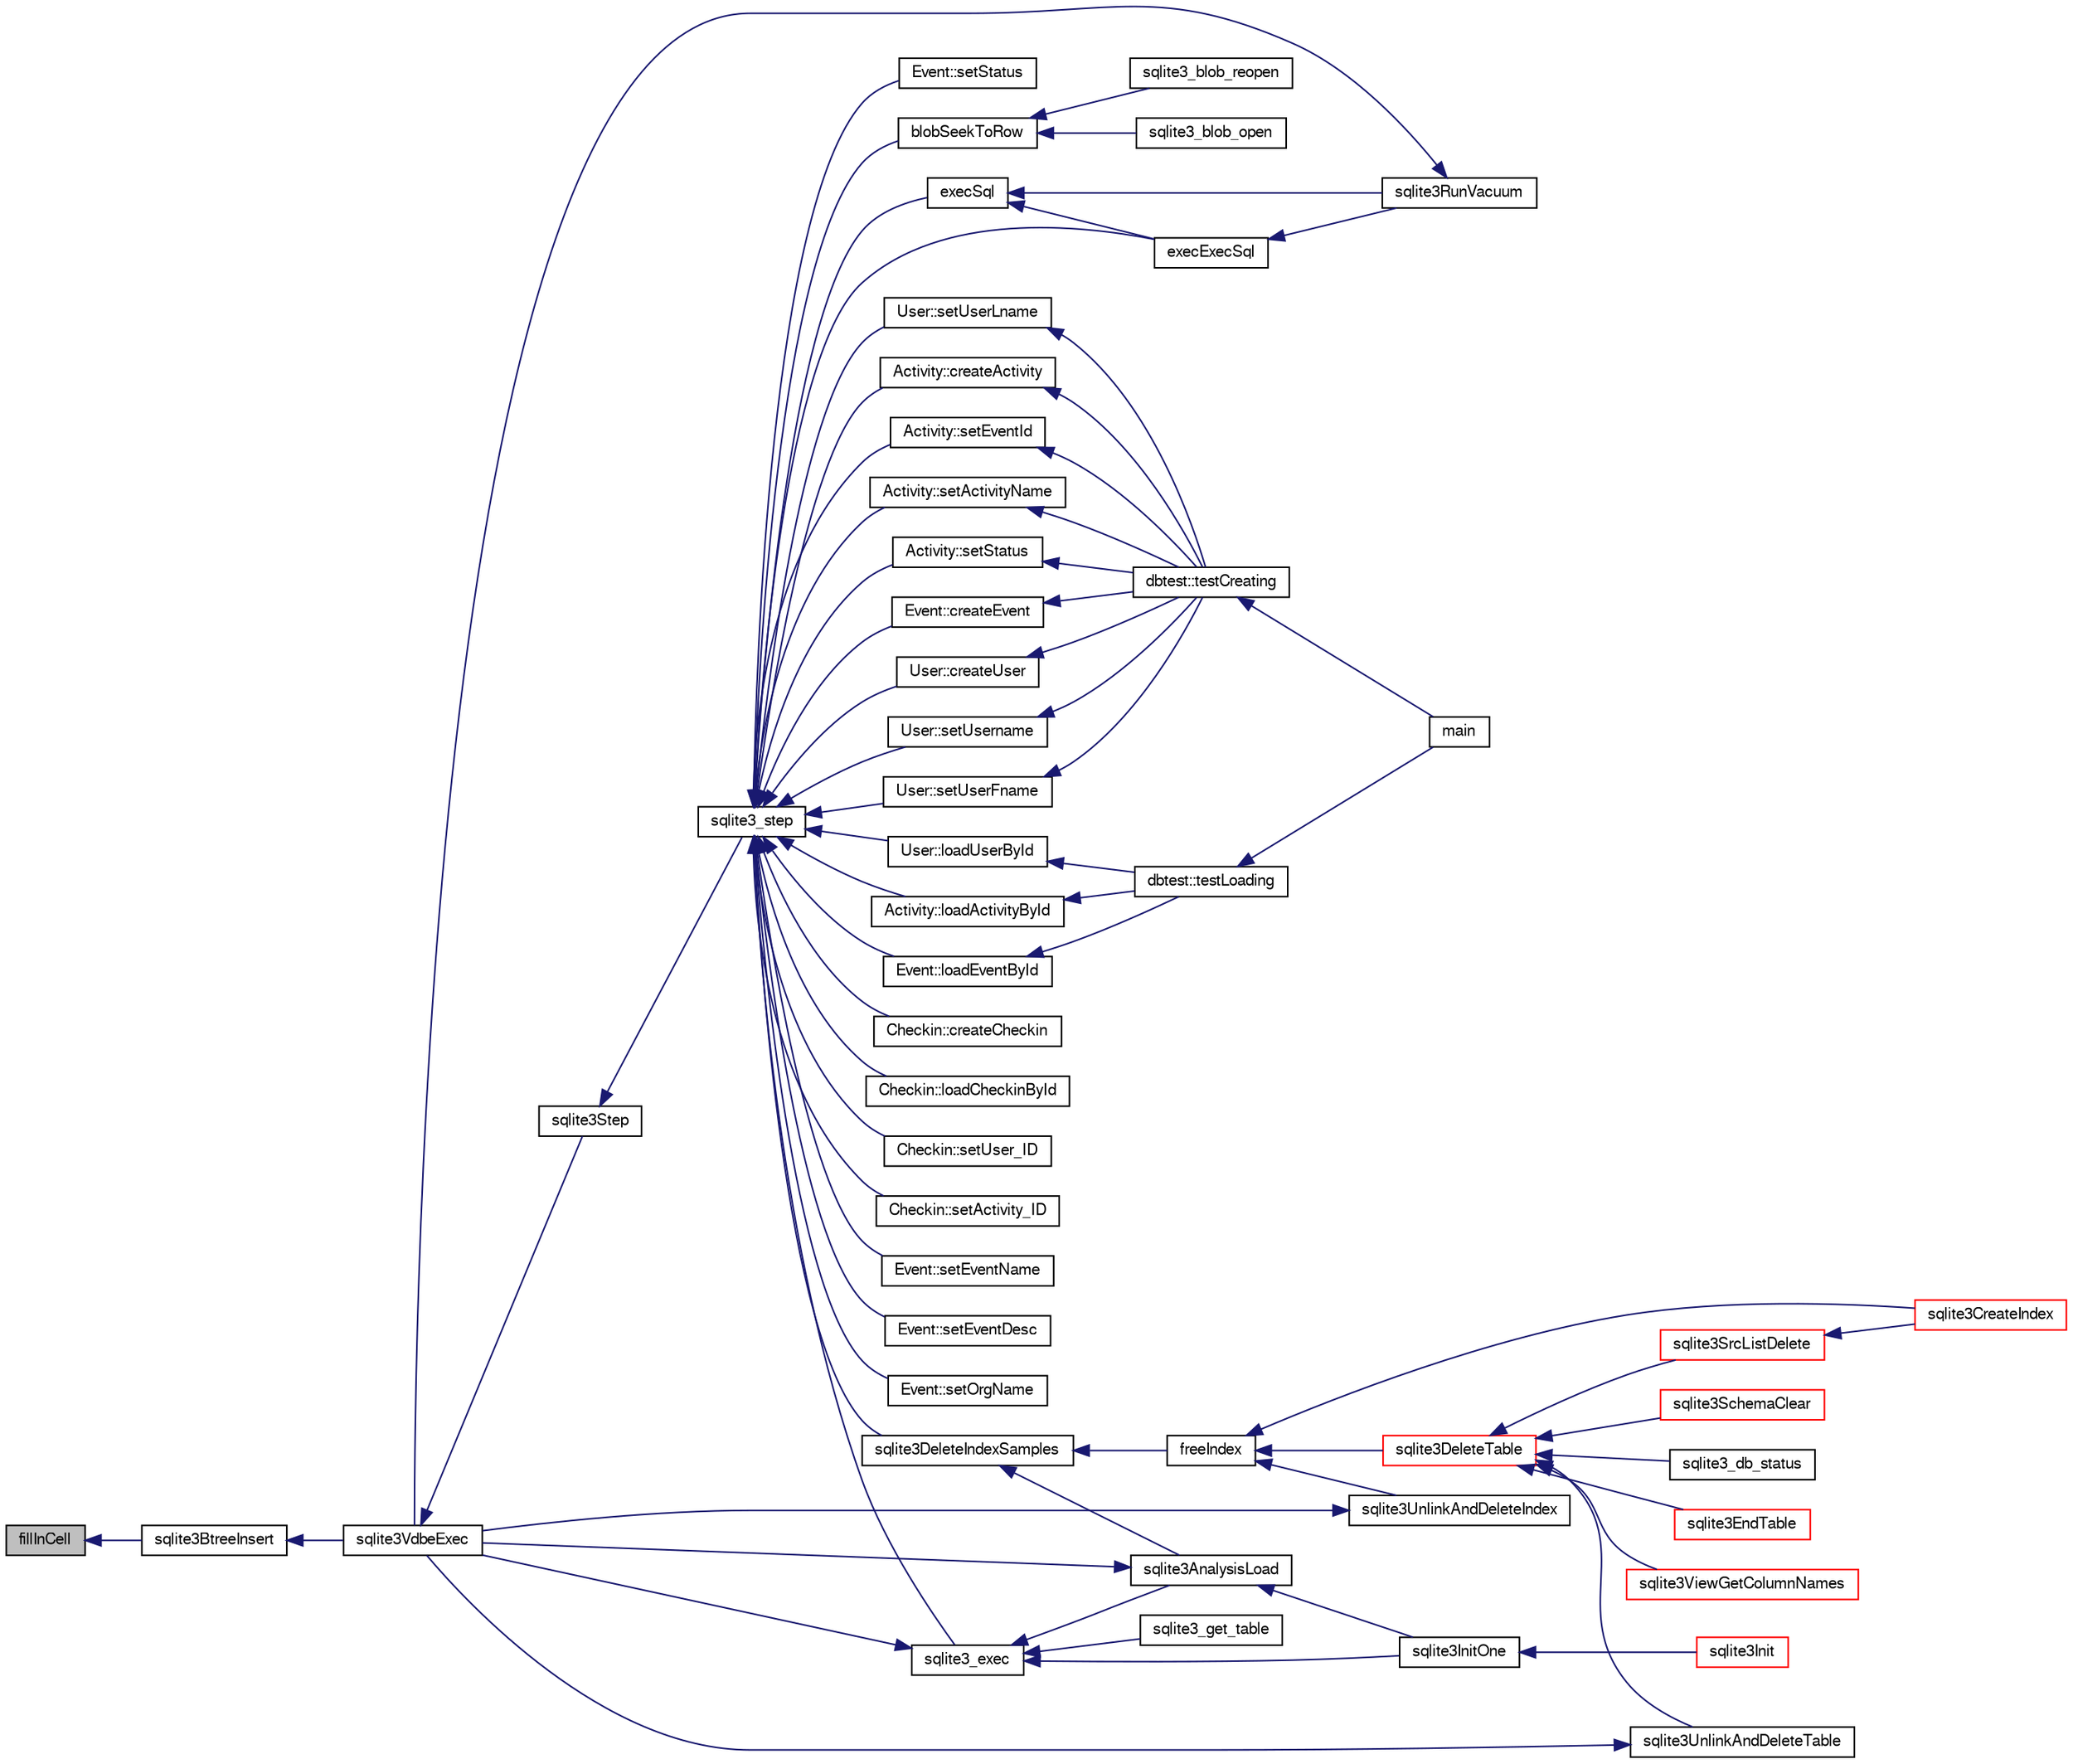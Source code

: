 digraph "fillInCell"
{
  edge [fontname="FreeSans",fontsize="10",labelfontname="FreeSans",labelfontsize="10"];
  node [fontname="FreeSans",fontsize="10",shape=record];
  rankdir="LR";
  Node108114 [label="fillInCell",height=0.2,width=0.4,color="black", fillcolor="grey75", style="filled", fontcolor="black"];
  Node108114 -> Node108115 [dir="back",color="midnightblue",fontsize="10",style="solid",fontname="FreeSans"];
  Node108115 [label="sqlite3BtreeInsert",height=0.2,width=0.4,color="black", fillcolor="white", style="filled",URL="$sqlite3_8c.html#aa6c6b68ed28d38984e5fa329794d7f02"];
  Node108115 -> Node108116 [dir="back",color="midnightblue",fontsize="10",style="solid",fontname="FreeSans"];
  Node108116 [label="sqlite3VdbeExec",height=0.2,width=0.4,color="black", fillcolor="white", style="filled",URL="$sqlite3_8c.html#a8ce40a614bdc56719c4d642b1e4dfb21"];
  Node108116 -> Node108117 [dir="back",color="midnightblue",fontsize="10",style="solid",fontname="FreeSans"];
  Node108117 [label="sqlite3Step",height=0.2,width=0.4,color="black", fillcolor="white", style="filled",URL="$sqlite3_8c.html#a3f2872e873e2758a4beedad1d5113554"];
  Node108117 -> Node108118 [dir="back",color="midnightblue",fontsize="10",style="solid",fontname="FreeSans"];
  Node108118 [label="sqlite3_step",height=0.2,width=0.4,color="black", fillcolor="white", style="filled",URL="$sqlite3_8h.html#ac1e491ce36b7471eb28387f7d3c74334"];
  Node108118 -> Node108119 [dir="back",color="midnightblue",fontsize="10",style="solid",fontname="FreeSans"];
  Node108119 [label="Activity::createActivity",height=0.2,width=0.4,color="black", fillcolor="white", style="filled",URL="$classActivity.html#a813cc5e52c14ab49b39014c134e3425b"];
  Node108119 -> Node108120 [dir="back",color="midnightblue",fontsize="10",style="solid",fontname="FreeSans"];
  Node108120 [label="dbtest::testCreating",height=0.2,width=0.4,color="black", fillcolor="white", style="filled",URL="$classdbtest.html#a8193e88a7df657069c8a6bd09c8243b7"];
  Node108120 -> Node108121 [dir="back",color="midnightblue",fontsize="10",style="solid",fontname="FreeSans"];
  Node108121 [label="main",height=0.2,width=0.4,color="black", fillcolor="white", style="filled",URL="$test_8cpp.html#ae66f6b31b5ad750f1fe042a706a4e3d4"];
  Node108118 -> Node108122 [dir="back",color="midnightblue",fontsize="10",style="solid",fontname="FreeSans"];
  Node108122 [label="Activity::loadActivityById",height=0.2,width=0.4,color="black", fillcolor="white", style="filled",URL="$classActivity.html#abe4ffb4f08a47212ebf9013259d9e7fd"];
  Node108122 -> Node108123 [dir="back",color="midnightblue",fontsize="10",style="solid",fontname="FreeSans"];
  Node108123 [label="dbtest::testLoading",height=0.2,width=0.4,color="black", fillcolor="white", style="filled",URL="$classdbtest.html#a6f98d82a2c8e2b9040848763504ddae1"];
  Node108123 -> Node108121 [dir="back",color="midnightblue",fontsize="10",style="solid",fontname="FreeSans"];
  Node108118 -> Node108124 [dir="back",color="midnightblue",fontsize="10",style="solid",fontname="FreeSans"];
  Node108124 [label="Activity::setEventId",height=0.2,width=0.4,color="black", fillcolor="white", style="filled",URL="$classActivity.html#adb1d0fd0d08f473e068f0a4086bfa9ca"];
  Node108124 -> Node108120 [dir="back",color="midnightblue",fontsize="10",style="solid",fontname="FreeSans"];
  Node108118 -> Node108125 [dir="back",color="midnightblue",fontsize="10",style="solid",fontname="FreeSans"];
  Node108125 [label="Activity::setActivityName",height=0.2,width=0.4,color="black", fillcolor="white", style="filled",URL="$classActivity.html#a62dc3737b33915a36086f9dd26d16a81"];
  Node108125 -> Node108120 [dir="back",color="midnightblue",fontsize="10",style="solid",fontname="FreeSans"];
  Node108118 -> Node108126 [dir="back",color="midnightblue",fontsize="10",style="solid",fontname="FreeSans"];
  Node108126 [label="Activity::setStatus",height=0.2,width=0.4,color="black", fillcolor="white", style="filled",URL="$classActivity.html#af618135a7738f4d2a7ee147a8ef912ea"];
  Node108126 -> Node108120 [dir="back",color="midnightblue",fontsize="10",style="solid",fontname="FreeSans"];
  Node108118 -> Node108127 [dir="back",color="midnightblue",fontsize="10",style="solid",fontname="FreeSans"];
  Node108127 [label="Checkin::createCheckin",height=0.2,width=0.4,color="black", fillcolor="white", style="filled",URL="$classCheckin.html#a4e40acdf7fff0e607f6de4f24f3a163c"];
  Node108118 -> Node108128 [dir="back",color="midnightblue",fontsize="10",style="solid",fontname="FreeSans"];
  Node108128 [label="Checkin::loadCheckinById",height=0.2,width=0.4,color="black", fillcolor="white", style="filled",URL="$classCheckin.html#a3461f70ea6c68475225f2a07f78a21e0"];
  Node108118 -> Node108129 [dir="back",color="midnightblue",fontsize="10",style="solid",fontname="FreeSans"];
  Node108129 [label="Checkin::setUser_ID",height=0.2,width=0.4,color="black", fillcolor="white", style="filled",URL="$classCheckin.html#a76ab640f4f912876dbebf183db5359c6"];
  Node108118 -> Node108130 [dir="back",color="midnightblue",fontsize="10",style="solid",fontname="FreeSans"];
  Node108130 [label="Checkin::setActivity_ID",height=0.2,width=0.4,color="black", fillcolor="white", style="filled",URL="$classCheckin.html#ab2ff3ec2604ec73a42af25874a00b232"];
  Node108118 -> Node108131 [dir="back",color="midnightblue",fontsize="10",style="solid",fontname="FreeSans"];
  Node108131 [label="Event::createEvent",height=0.2,width=0.4,color="black", fillcolor="white", style="filled",URL="$classEvent.html#a77adb9f4a46ffb32c2d931f0691f5903"];
  Node108131 -> Node108120 [dir="back",color="midnightblue",fontsize="10",style="solid",fontname="FreeSans"];
  Node108118 -> Node108132 [dir="back",color="midnightblue",fontsize="10",style="solid",fontname="FreeSans"];
  Node108132 [label="Event::loadEventById",height=0.2,width=0.4,color="black", fillcolor="white", style="filled",URL="$classEvent.html#afa66cea33f722dbeecb69cc98fdea055"];
  Node108132 -> Node108123 [dir="back",color="midnightblue",fontsize="10",style="solid",fontname="FreeSans"];
  Node108118 -> Node108133 [dir="back",color="midnightblue",fontsize="10",style="solid",fontname="FreeSans"];
  Node108133 [label="Event::setEventName",height=0.2,width=0.4,color="black", fillcolor="white", style="filled",URL="$classEvent.html#a10596b6ca077df05184e30d62b08729d"];
  Node108118 -> Node108134 [dir="back",color="midnightblue",fontsize="10",style="solid",fontname="FreeSans"];
  Node108134 [label="Event::setEventDesc",height=0.2,width=0.4,color="black", fillcolor="white", style="filled",URL="$classEvent.html#ae36b8377dcae792f1c5c4726024c981b"];
  Node108118 -> Node108135 [dir="back",color="midnightblue",fontsize="10",style="solid",fontname="FreeSans"];
  Node108135 [label="Event::setOrgName",height=0.2,width=0.4,color="black", fillcolor="white", style="filled",URL="$classEvent.html#a19aac0f776bd764563a54977656cf680"];
  Node108118 -> Node108136 [dir="back",color="midnightblue",fontsize="10",style="solid",fontname="FreeSans"];
  Node108136 [label="Event::setStatus",height=0.2,width=0.4,color="black", fillcolor="white", style="filled",URL="$classEvent.html#ab0a6b9285af0f4172eb841e2b80f8972"];
  Node108118 -> Node108137 [dir="back",color="midnightblue",fontsize="10",style="solid",fontname="FreeSans"];
  Node108137 [label="blobSeekToRow",height=0.2,width=0.4,color="black", fillcolor="white", style="filled",URL="$sqlite3_8c.html#afff57e13332b98c8a44a7cebe38962ab"];
  Node108137 -> Node108138 [dir="back",color="midnightblue",fontsize="10",style="solid",fontname="FreeSans"];
  Node108138 [label="sqlite3_blob_open",height=0.2,width=0.4,color="black", fillcolor="white", style="filled",URL="$sqlite3_8h.html#adb8ad839a5bdd62a43785132bc7dd518"];
  Node108137 -> Node108139 [dir="back",color="midnightblue",fontsize="10",style="solid",fontname="FreeSans"];
  Node108139 [label="sqlite3_blob_reopen",height=0.2,width=0.4,color="black", fillcolor="white", style="filled",URL="$sqlite3_8h.html#abc77c24fdc0150138490359a94360f7e"];
  Node108118 -> Node108140 [dir="back",color="midnightblue",fontsize="10",style="solid",fontname="FreeSans"];
  Node108140 [label="sqlite3DeleteIndexSamples",height=0.2,width=0.4,color="black", fillcolor="white", style="filled",URL="$sqlite3_8c.html#aaeda0302fbf61397ec009f65bed047ef"];
  Node108140 -> Node108141 [dir="back",color="midnightblue",fontsize="10",style="solid",fontname="FreeSans"];
  Node108141 [label="sqlite3AnalysisLoad",height=0.2,width=0.4,color="black", fillcolor="white", style="filled",URL="$sqlite3_8c.html#a48a2301c27e1d3d68708b9b8761b5a01"];
  Node108141 -> Node108116 [dir="back",color="midnightblue",fontsize="10",style="solid",fontname="FreeSans"];
  Node108141 -> Node108142 [dir="back",color="midnightblue",fontsize="10",style="solid",fontname="FreeSans"];
  Node108142 [label="sqlite3InitOne",height=0.2,width=0.4,color="black", fillcolor="white", style="filled",URL="$sqlite3_8c.html#ac4318b25df65269906b0379251fe9b85"];
  Node108142 -> Node108143 [dir="back",color="midnightblue",fontsize="10",style="solid",fontname="FreeSans"];
  Node108143 [label="sqlite3Init",height=0.2,width=0.4,color="red", fillcolor="white", style="filled",URL="$sqlite3_8c.html#aed74e3dc765631a833f522f425ff5a48"];
  Node108140 -> Node108243 [dir="back",color="midnightblue",fontsize="10",style="solid",fontname="FreeSans"];
  Node108243 [label="freeIndex",height=0.2,width=0.4,color="black", fillcolor="white", style="filled",URL="$sqlite3_8c.html#a00907c99c18d5bcb9d0b38c077146c31"];
  Node108243 -> Node108244 [dir="back",color="midnightblue",fontsize="10",style="solid",fontname="FreeSans"];
  Node108244 [label="sqlite3UnlinkAndDeleteIndex",height=0.2,width=0.4,color="black", fillcolor="white", style="filled",URL="$sqlite3_8c.html#a889f2dcb438c56db37a6d61e9f25e244"];
  Node108244 -> Node108116 [dir="back",color="midnightblue",fontsize="10",style="solid",fontname="FreeSans"];
  Node108243 -> Node108245 [dir="back",color="midnightblue",fontsize="10",style="solid",fontname="FreeSans"];
  Node108245 [label="sqlite3DeleteTable",height=0.2,width=0.4,color="red", fillcolor="white", style="filled",URL="$sqlite3_8c.html#a7fd3d507375a381a3807f92735318973"];
  Node108245 -> Node108246 [dir="back",color="midnightblue",fontsize="10",style="solid",fontname="FreeSans"];
  Node108246 [label="sqlite3_db_status",height=0.2,width=0.4,color="black", fillcolor="white", style="filled",URL="$sqlite3_8h.html#ab64e8333313ee2e44116842711818940"];
  Node108245 -> Node108247 [dir="back",color="midnightblue",fontsize="10",style="solid",fontname="FreeSans"];
  Node108247 [label="sqlite3UnlinkAndDeleteTable",height=0.2,width=0.4,color="black", fillcolor="white", style="filled",URL="$sqlite3_8c.html#a9733677716a49de464f86fff164e9a1b"];
  Node108247 -> Node108116 [dir="back",color="midnightblue",fontsize="10",style="solid",fontname="FreeSans"];
  Node108245 -> Node108158 [dir="back",color="midnightblue",fontsize="10",style="solid",fontname="FreeSans"];
  Node108158 [label="sqlite3EndTable",height=0.2,width=0.4,color="red", fillcolor="white", style="filled",URL="$sqlite3_8c.html#a7b5f2c66c0f0b6f819d970ca389768b0"];
  Node108245 -> Node108193 [dir="back",color="midnightblue",fontsize="10",style="solid",fontname="FreeSans"];
  Node108193 [label="sqlite3ViewGetColumnNames",height=0.2,width=0.4,color="red", fillcolor="white", style="filled",URL="$sqlite3_8c.html#aebc7cd8d9e2bd174ae0a60363d3f6ce8"];
  Node108245 -> Node108248 [dir="back",color="midnightblue",fontsize="10",style="solid",fontname="FreeSans"];
  Node108248 [label="sqlite3SrcListDelete",height=0.2,width=0.4,color="red", fillcolor="white", style="filled",URL="$sqlite3_8c.html#acc250a3e5e7fd8889a16a9f28e3e7312"];
  Node108248 -> Node108155 [dir="back",color="midnightblue",fontsize="10",style="solid",fontname="FreeSans"];
  Node108155 [label="sqlite3CreateIndex",height=0.2,width=0.4,color="red", fillcolor="white", style="filled",URL="$sqlite3_8c.html#a8dbe5e590ab6c58a8c45f34f7c81e825"];
  Node108245 -> Node108325 [dir="back",color="midnightblue",fontsize="10",style="solid",fontname="FreeSans"];
  Node108325 [label="sqlite3SchemaClear",height=0.2,width=0.4,color="red", fillcolor="white", style="filled",URL="$sqlite3_8c.html#a927c603430267e42c56ab38ca221322a"];
  Node108243 -> Node108155 [dir="back",color="midnightblue",fontsize="10",style="solid",fontname="FreeSans"];
  Node108118 -> Node108309 [dir="back",color="midnightblue",fontsize="10",style="solid",fontname="FreeSans"];
  Node108309 [label="sqlite3_exec",height=0.2,width=0.4,color="black", fillcolor="white", style="filled",URL="$sqlite3_8h.html#a97487ec8150e0bcc8fa392ab8f0e24db"];
  Node108309 -> Node108116 [dir="back",color="midnightblue",fontsize="10",style="solid",fontname="FreeSans"];
  Node108309 -> Node108141 [dir="back",color="midnightblue",fontsize="10",style="solid",fontname="FreeSans"];
  Node108309 -> Node108142 [dir="back",color="midnightblue",fontsize="10",style="solid",fontname="FreeSans"];
  Node108309 -> Node108310 [dir="back",color="midnightblue",fontsize="10",style="solid",fontname="FreeSans"];
  Node108310 [label="sqlite3_get_table",height=0.2,width=0.4,color="black", fillcolor="white", style="filled",URL="$sqlite3_8h.html#a5effeac4e12df57beaa35c5be1f61579"];
  Node108118 -> Node108300 [dir="back",color="midnightblue",fontsize="10",style="solid",fontname="FreeSans"];
  Node108300 [label="execSql",height=0.2,width=0.4,color="black", fillcolor="white", style="filled",URL="$sqlite3_8c.html#a7d16651b98a110662f4c265eff0246cb"];
  Node108300 -> Node108301 [dir="back",color="midnightblue",fontsize="10",style="solid",fontname="FreeSans"];
  Node108301 [label="execExecSql",height=0.2,width=0.4,color="black", fillcolor="white", style="filled",URL="$sqlite3_8c.html#ac1be09a6c047f21133d16378d301e0d4"];
  Node108301 -> Node108302 [dir="back",color="midnightblue",fontsize="10",style="solid",fontname="FreeSans"];
  Node108302 [label="sqlite3RunVacuum",height=0.2,width=0.4,color="black", fillcolor="white", style="filled",URL="$sqlite3_8c.html#a5e83ddc7b3e7e8e79ad5d1fc92de1d2f"];
  Node108302 -> Node108116 [dir="back",color="midnightblue",fontsize="10",style="solid",fontname="FreeSans"];
  Node108300 -> Node108302 [dir="back",color="midnightblue",fontsize="10",style="solid",fontname="FreeSans"];
  Node108118 -> Node108301 [dir="back",color="midnightblue",fontsize="10",style="solid",fontname="FreeSans"];
  Node108118 -> Node108303 [dir="back",color="midnightblue",fontsize="10",style="solid",fontname="FreeSans"];
  Node108303 [label="User::createUser",height=0.2,width=0.4,color="black", fillcolor="white", style="filled",URL="$classUser.html#a22ed673939e8cc0a136130b809bba513"];
  Node108303 -> Node108120 [dir="back",color="midnightblue",fontsize="10",style="solid",fontname="FreeSans"];
  Node108118 -> Node108304 [dir="back",color="midnightblue",fontsize="10",style="solid",fontname="FreeSans"];
  Node108304 [label="User::loadUserById",height=0.2,width=0.4,color="black", fillcolor="white", style="filled",URL="$classUser.html#a863377665b7fb83c5547dcf9727f5092"];
  Node108304 -> Node108123 [dir="back",color="midnightblue",fontsize="10",style="solid",fontname="FreeSans"];
  Node108118 -> Node108305 [dir="back",color="midnightblue",fontsize="10",style="solid",fontname="FreeSans"];
  Node108305 [label="User::setUsername",height=0.2,width=0.4,color="black", fillcolor="white", style="filled",URL="$classUser.html#aa0497022a136cb78de785b0a39ae60b1"];
  Node108305 -> Node108120 [dir="back",color="midnightblue",fontsize="10",style="solid",fontname="FreeSans"];
  Node108118 -> Node108306 [dir="back",color="midnightblue",fontsize="10",style="solid",fontname="FreeSans"];
  Node108306 [label="User::setUserFname",height=0.2,width=0.4,color="black", fillcolor="white", style="filled",URL="$classUser.html#a72657eb55cd0ca437b4841a43f19912f"];
  Node108306 -> Node108120 [dir="back",color="midnightblue",fontsize="10",style="solid",fontname="FreeSans"];
  Node108118 -> Node108307 [dir="back",color="midnightblue",fontsize="10",style="solid",fontname="FreeSans"];
  Node108307 [label="User::setUserLname",height=0.2,width=0.4,color="black", fillcolor="white", style="filled",URL="$classUser.html#aa25973387e5afe1aa6f60dd6545e33b5"];
  Node108307 -> Node108120 [dir="back",color="midnightblue",fontsize="10",style="solid",fontname="FreeSans"];
}
